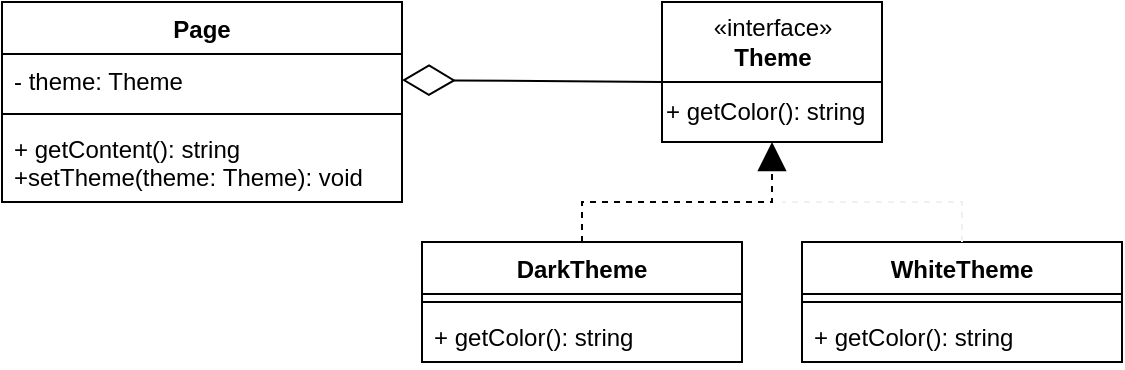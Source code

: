 <mxfile>
    <diagram id="9PiHOyWNpWDg8SUEhhGK" name="Страница 1">
        <mxGraphModel dx="795" dy="426" grid="1" gridSize="10" guides="1" tooltips="1" connect="1" arrows="1" fold="1" page="1" pageScale="1" pageWidth="827" pageHeight="1169" math="0" shadow="0">
            <root>
                <mxCell id="0"/>
                <mxCell id="1" parent="0"/>
                <mxCell id="2" value="Page" style="swimlane;fontStyle=1;align=center;verticalAlign=top;childLayout=stackLayout;horizontal=1;startSize=26;horizontalStack=0;resizeParent=1;resizeParentMax=0;resizeLast=0;collapsible=1;marginBottom=0;" vertex="1" parent="1">
                    <mxGeometry x="50" y="60" width="200" height="100" as="geometry"/>
                </mxCell>
                <mxCell id="3" value="- theme: Theme" style="text;strokeColor=none;fillColor=none;align=left;verticalAlign=top;spacingLeft=4;spacingRight=4;overflow=hidden;rotatable=0;points=[[0,0.5],[1,0.5]];portConstraint=eastwest;" vertex="1" parent="2">
                    <mxGeometry y="26" width="200" height="26" as="geometry"/>
                </mxCell>
                <mxCell id="4" value="" style="line;strokeWidth=1;fillColor=none;align=left;verticalAlign=middle;spacingTop=-1;spacingLeft=3;spacingRight=3;rotatable=0;labelPosition=right;points=[];portConstraint=eastwest;" vertex="1" parent="2">
                    <mxGeometry y="52" width="200" height="8" as="geometry"/>
                </mxCell>
                <mxCell id="5" value="+ getContent(): string&#10;+setTheme(theme: Theme): void" style="text;strokeColor=none;fillColor=none;align=left;verticalAlign=top;spacingLeft=4;spacingRight=4;overflow=hidden;rotatable=0;points=[[0,0.5],[1,0.5]];portConstraint=eastwest;" vertex="1" parent="2">
                    <mxGeometry y="60" width="200" height="40" as="geometry"/>
                </mxCell>
                <mxCell id="7" value="DarkTheme" style="swimlane;fontStyle=1;align=center;verticalAlign=top;childLayout=stackLayout;horizontal=1;startSize=26;horizontalStack=0;resizeParent=1;resizeParentMax=0;resizeLast=0;collapsible=1;marginBottom=0;" vertex="1" parent="1">
                    <mxGeometry x="260" y="180" width="160" height="60" as="geometry"/>
                </mxCell>
                <mxCell id="9" value="" style="line;strokeWidth=1;fillColor=none;align=left;verticalAlign=middle;spacingTop=-1;spacingLeft=3;spacingRight=3;rotatable=0;labelPosition=right;points=[];portConstraint=eastwest;" vertex="1" parent="7">
                    <mxGeometry y="26" width="160" height="8" as="geometry"/>
                </mxCell>
                <mxCell id="10" value="+ getColor(): string" style="text;strokeColor=none;fillColor=none;align=left;verticalAlign=top;spacingLeft=4;spacingRight=4;overflow=hidden;rotatable=0;points=[[0,0.5],[1,0.5]];portConstraint=eastwest;" vertex="1" parent="7">
                    <mxGeometry y="34" width="160" height="26" as="geometry"/>
                </mxCell>
                <mxCell id="13" value="" style="group" vertex="1" connectable="0" parent="1">
                    <mxGeometry x="380" y="60" width="110" height="80" as="geometry"/>
                </mxCell>
                <mxCell id="6" value="«interface»&lt;br&gt;&lt;b&gt;Theme&lt;/b&gt;" style="html=1;" vertex="1" parent="13">
                    <mxGeometry width="110" height="40" as="geometry"/>
                </mxCell>
                <mxCell id="12" value="&lt;span&gt;+ getColor():&amp;nbsp;string&lt;/span&gt;" style="html=1;align=left;" vertex="1" parent="13">
                    <mxGeometry y="40" width="110" height="30" as="geometry"/>
                </mxCell>
                <mxCell id="14" value="WhiteTheme" style="swimlane;fontStyle=1;align=center;verticalAlign=top;childLayout=stackLayout;horizontal=1;startSize=26;horizontalStack=0;resizeParent=1;resizeParentMax=0;resizeLast=0;collapsible=1;marginBottom=0;" vertex="1" parent="1">
                    <mxGeometry x="450" y="180" width="160" height="60" as="geometry"/>
                </mxCell>
                <mxCell id="15" value="" style="line;strokeWidth=1;fillColor=none;align=left;verticalAlign=middle;spacingTop=-1;spacingLeft=3;spacingRight=3;rotatable=0;labelPosition=right;points=[];portConstraint=eastwest;" vertex="1" parent="14">
                    <mxGeometry y="26" width="160" height="8" as="geometry"/>
                </mxCell>
                <mxCell id="16" value="+ getColor(): string" style="text;strokeColor=none;fillColor=none;align=left;verticalAlign=top;spacingLeft=4;spacingRight=4;overflow=hidden;rotatable=0;points=[[0,0.5],[1,0.5]];portConstraint=eastwest;" vertex="1" parent="14">
                    <mxGeometry y="34" width="160" height="26" as="geometry"/>
                </mxCell>
                <mxCell id="17" value="" style="endArrow=diamondThin;endFill=0;endSize=24;html=1;entryX=1;entryY=0.5;entryDx=0;entryDy=0;exitX=0;exitY=1;exitDx=0;exitDy=0;" edge="1" parent="1" source="6" target="3">
                    <mxGeometry width="160" relative="1" as="geometry">
                        <mxPoint x="330" y="220" as="sourcePoint"/>
                        <mxPoint x="490" y="220" as="targetPoint"/>
                    </mxGeometry>
                </mxCell>
                <mxCell id="18" value="" style="endArrow=block;endFill=1;endSize=12;html=1;entryX=0.5;entryY=1;entryDx=0;entryDy=0;exitX=0.5;exitY=0;exitDx=0;exitDy=0;dashed=1;rounded=0;" edge="1" parent="1" source="7" target="12">
                    <mxGeometry width="160" relative="1" as="geometry">
                        <mxPoint x="330" y="220" as="sourcePoint"/>
                        <mxPoint x="490" y="220" as="targetPoint"/>
                        <Array as="points">
                            <mxPoint x="340" y="160"/>
                            <mxPoint x="435" y="160"/>
                        </Array>
                    </mxGeometry>
                </mxCell>
                <mxCell id="20" value="" style="endArrow=none;dashed=1;endFill=0;endSize=12;html=1;strokeColor=#f0f0f0;exitX=0.5;exitY=0;exitDx=0;exitDy=0;rounded=0;" edge="1" parent="1" source="14">
                    <mxGeometry width="160" relative="1" as="geometry">
                        <mxPoint x="330" y="220" as="sourcePoint"/>
                        <mxPoint x="440" y="160" as="targetPoint"/>
                        <Array as="points">
                            <mxPoint x="530" y="160"/>
                        </Array>
                    </mxGeometry>
                </mxCell>
            </root>
        </mxGraphModel>
    </diagram>
</mxfile>
